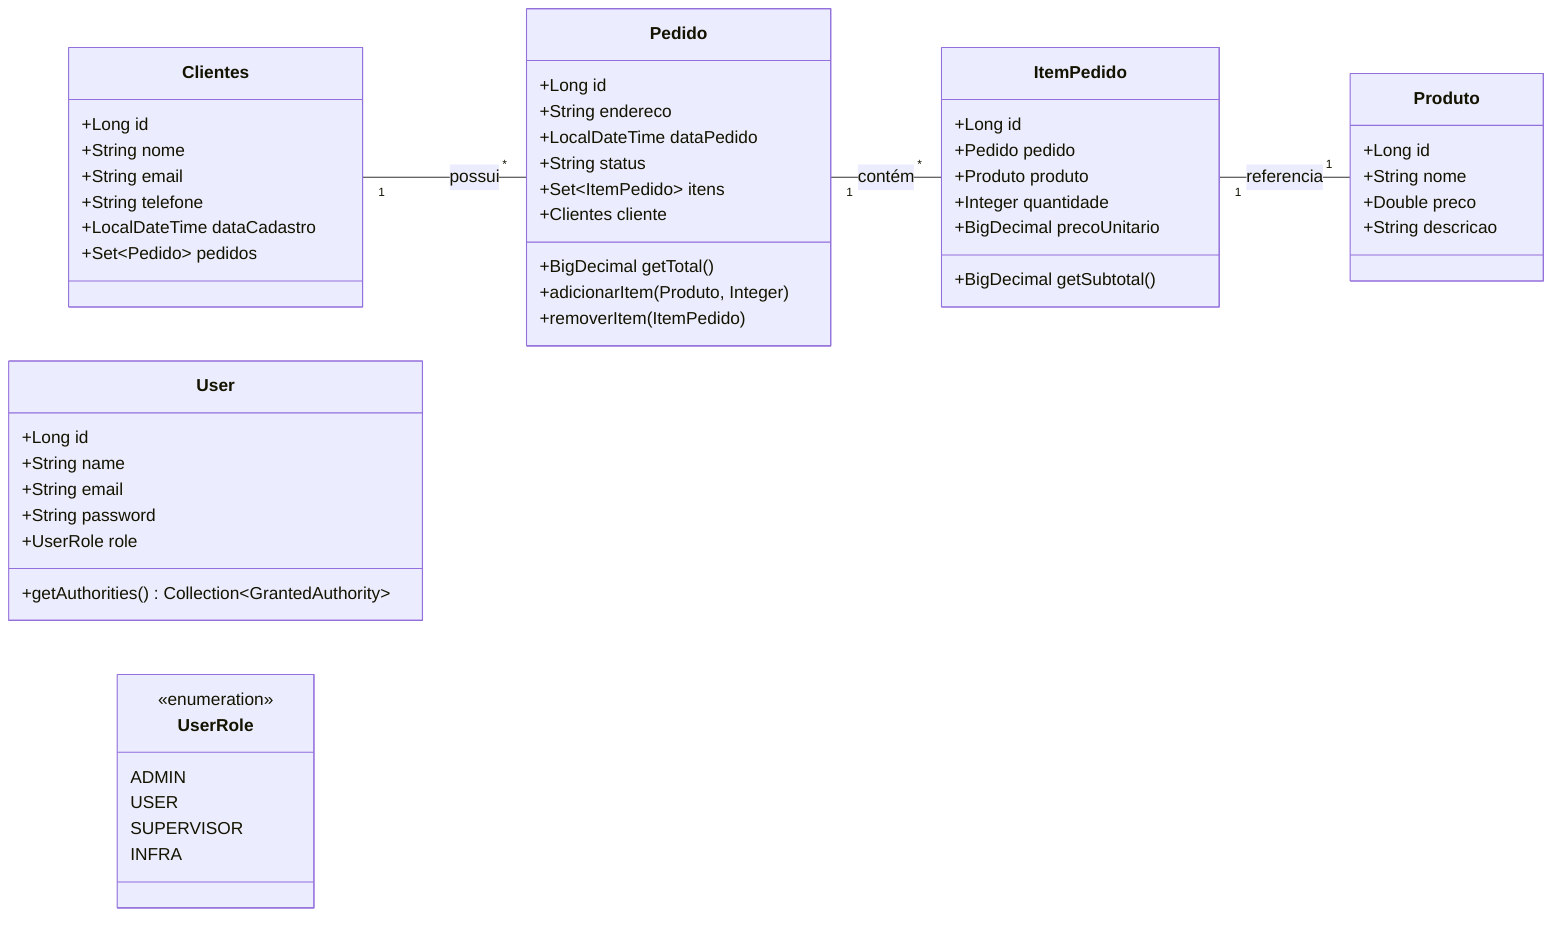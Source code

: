 classDiagram
    direction LR

    class Clientes {
        +Long id
        +String nome
        +String email
        +String telefone
        +LocalDateTime dataCadastro
        +Set~Pedido~ pedidos
    }

    class Pedido {
        +Long id
        +String endereco
        +LocalDateTime dataPedido
        +String status
        +Set~ItemPedido~ itens
        +Clientes cliente
        +BigDecimal getTotal()
        +adicionarItem(Produto, Integer)
        +removerItem(ItemPedido)
    }

    class ItemPedido {
        +Long id
        +Pedido pedido
        +Produto produto
        +Integer quantidade
        +BigDecimal precoUnitario
        +BigDecimal getSubtotal()
    }

    class Produto {
        +Long id
        +String nome
        +Double preco
        +String descricao
    }

    class User {
        +Long id
        +String name
        +String email
        +String password
        +UserRole role
        +getAuthorities() Collection~GrantedAuthority~
    }

    class UserRole {
        <<enumeration>>
        ADMIN
        USER
        SUPERVISOR
        INFRA
    }

    %% Relacionamentos
    Clientes "1" -- "*" Pedido : possui
    Pedido "1" -- "*" ItemPedido : contém
    ItemPedido "1" -- "1" Produto : referencia